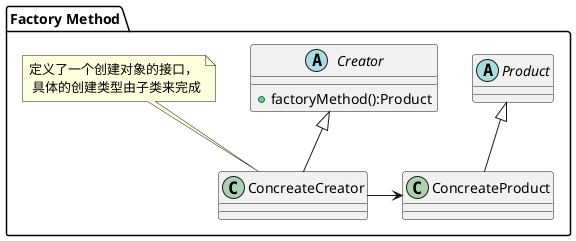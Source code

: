 @startuml

skinparam classAttributeSkipSize 0
package "Factory Method" {
abstract class Creator{
   +factoryMethod():Product
}
abstract class Product

class ConcreateCreator extends Creator
note top: 定义了一个创建对象的接口，\n 具体的创建类型由子类来完成
class ConcreateProduct extends Product

ConcreateCreator -> ConcreateProduct
}
@enduml